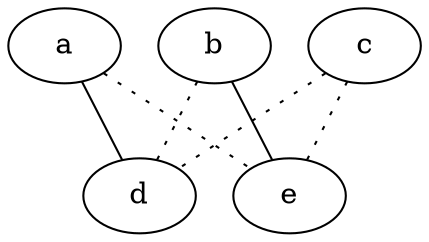 graph {
a -- d;
a -- e [style=dotted];
b -- d [style=dotted];
b -- e;
c -- d [style=dotted];
c -- e [style=dotted];
}
